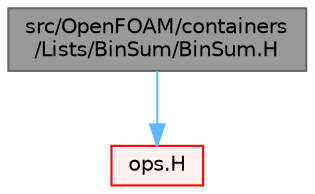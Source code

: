 digraph "src/OpenFOAM/containers/Lists/BinSum/BinSum.H"
{
 // LATEX_PDF_SIZE
  bgcolor="transparent";
  edge [fontname=Helvetica,fontsize=10,labelfontname=Helvetica,labelfontsize=10];
  node [fontname=Helvetica,fontsize=10,shape=box,height=0.2,width=0.4];
  Node1 [id="Node000001",label="src/OpenFOAM/containers\l/Lists/BinSum/BinSum.H",height=0.2,width=0.4,color="gray40", fillcolor="grey60", style="filled", fontcolor="black",tooltip=" "];
  Node1 -> Node2 [id="edge1_Node000001_Node000002",color="steelblue1",style="solid",tooltip=" "];
  Node2 [id="Node000002",label="ops.H",height=0.2,width=0.4,color="red", fillcolor="#FFF0F0", style="filled",URL="$ops_8H.html",tooltip="Various functors for unary and binary operations. Can be used for parallel combine-reduce operations ..."];
}
